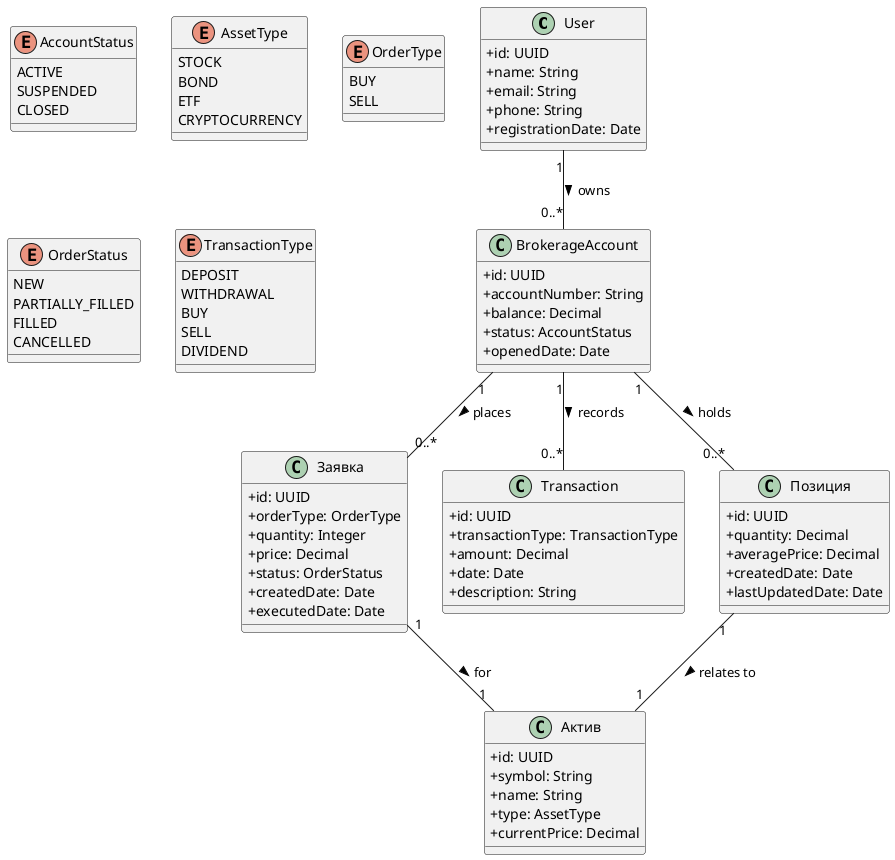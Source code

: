 @startuml (id=invest)
skinparam classAttributeIconSize 0

' Основные сущности
class User {
  +id: UUID
  +name: String
  +email: String
  +phone: String
  +registrationDate: Date
}

class BrokerageAccount {
  +id: UUID
  +accountNumber: String
  +balance: Decimal
  +status: AccountStatus
  +openedDate: Date
}

class "Актив" AS Asset {
  +id: UUID
  +symbol: String
  +name: String
  +type: AssetType
  +currentPrice: Decimal
}

class "Заявка" AS Order {
  +id: UUID
  +orderType: OrderType
  +quantity: Integer
  +price: Decimal
  +status: OrderStatus
  +createdDate: Date
  +executedDate: Date
}

class Transaction {
  +id: UUID
  +transactionType: TransactionType
  +amount: Decimal
  +date: Date
  +description: String
}

class "Позиция" AS Position {
  +id: UUID
  +quantity: Decimal
  +averagePrice: Decimal
  +createdDate: Date
  +lastUpdatedDate: Date
}

' Перечисления
enum AccountStatus {
  ACTIVE
  SUSPENDED
  CLOSED
}

enum AssetType {
  STOCK
  BOND
  ETF
  CRYPTOCURRENCY
}

enum OrderType {
  BUY
  SELL
}

enum OrderStatus {
  NEW
  PARTIALLY_FILLED
  FILLED
  CANCELLED
}

enum TransactionType {
  DEPOSIT
  WITHDRAWAL
  BUY
  SELL
  DIVIDEND
}

' Связи
User "1" -- "0..*" BrokerageAccount : owns >
BrokerageAccount "1" -- "0..*" Order : places >
Order "1" -- "1" Asset : for >
BrokerageAccount "1" -- "0..*" Transaction : records >
BrokerageAccount "1" -- "0..*" Position : holds >
Position "1" -- "1" Asset : relates to >

@enduml
